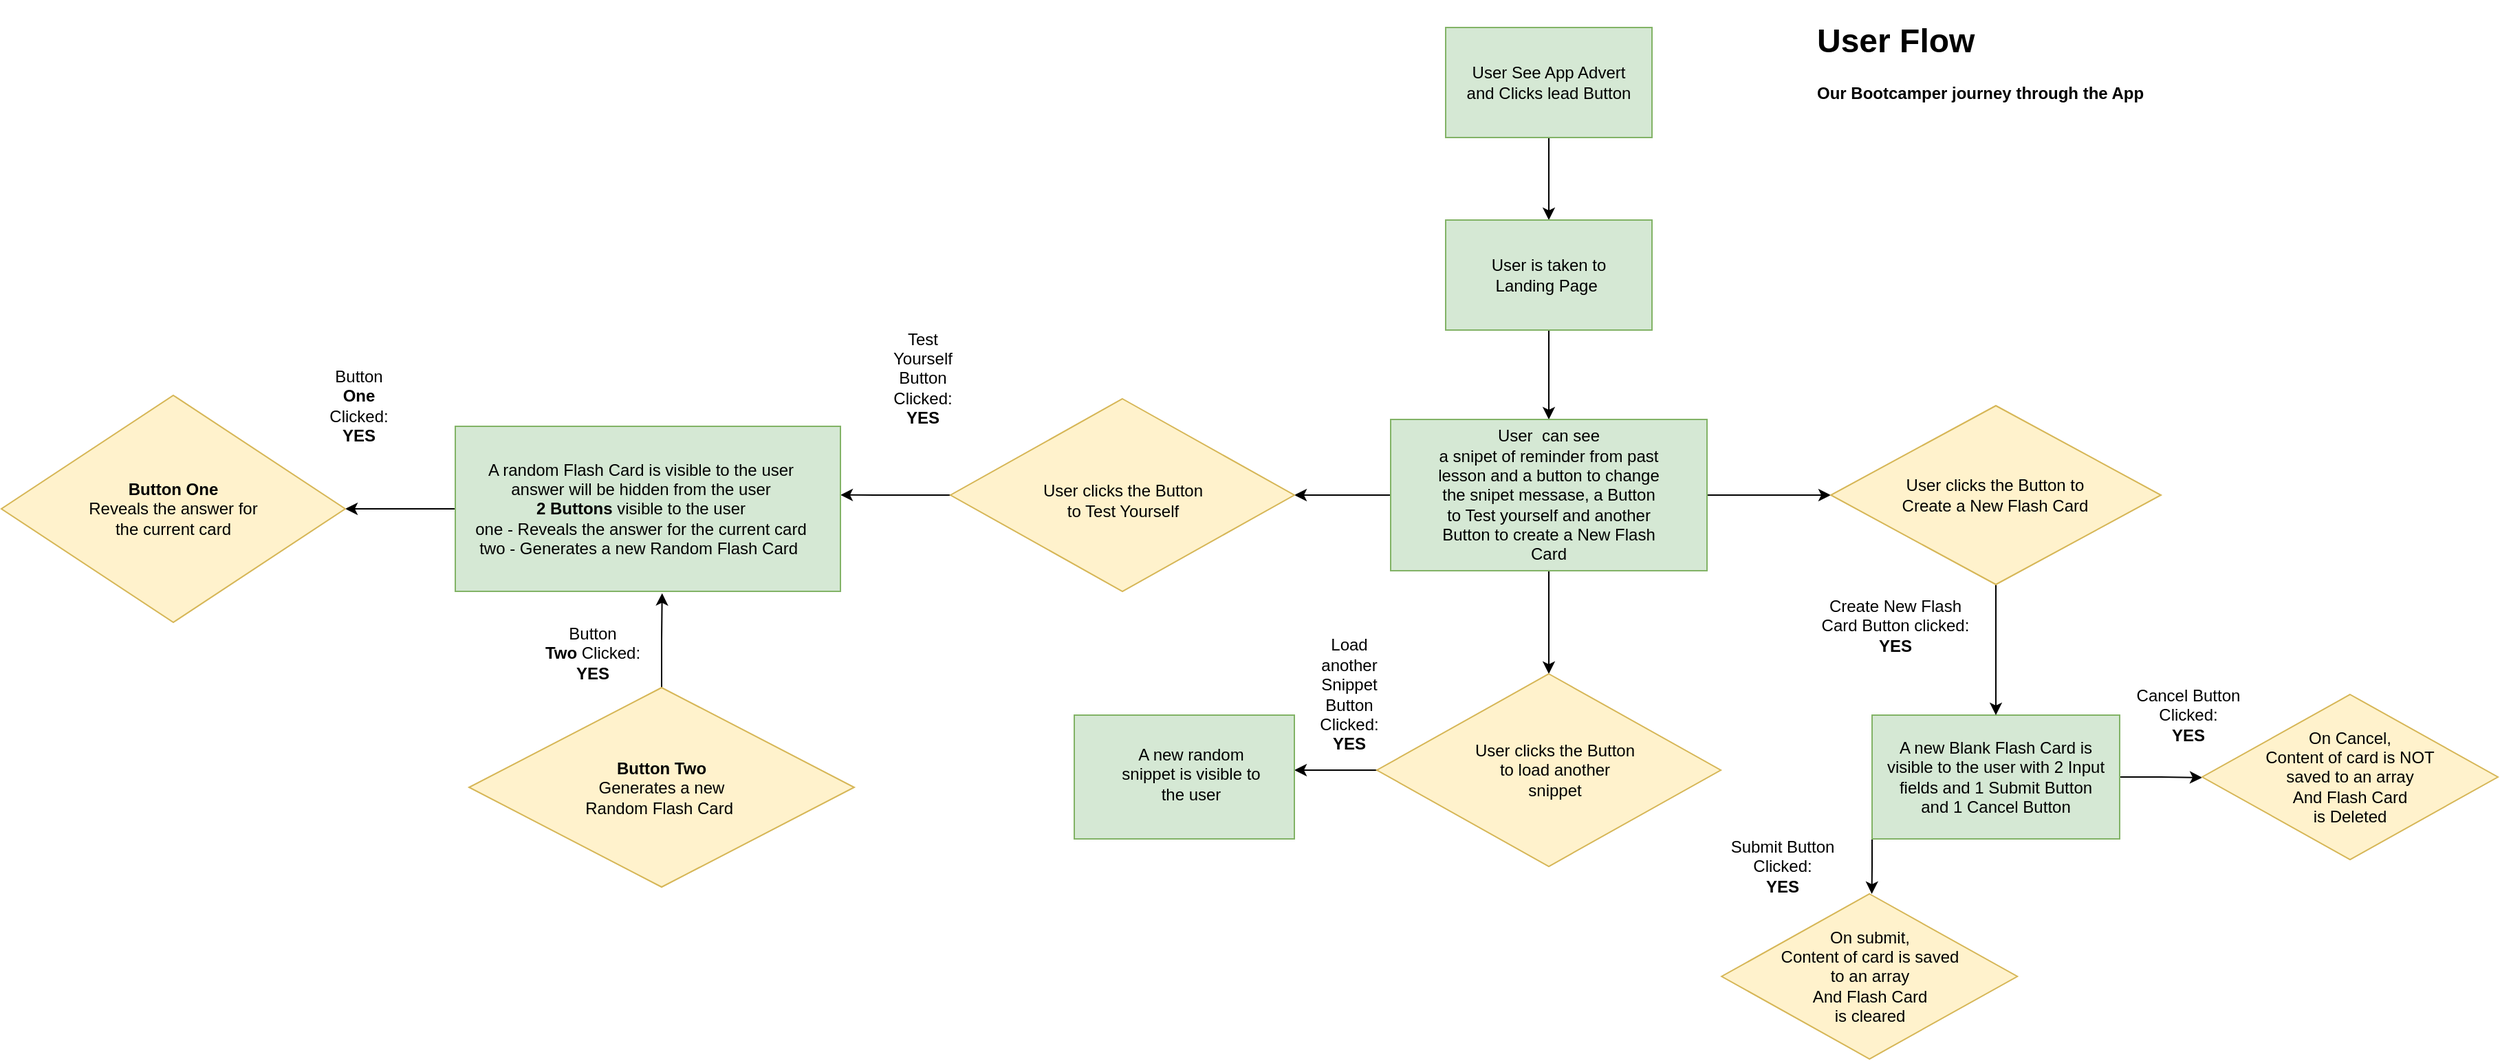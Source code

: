 <mxfile version="21.2.1" type="device">
  <diagram name="Page-1" id="9pni2ANAsoNtbza--Bfk">
    <mxGraphModel dx="2745" dy="638" grid="1" gridSize="10" guides="1" tooltips="1" connect="1" arrows="1" fold="1" page="1" pageScale="1" pageWidth="1654" pageHeight="1169" math="0" shadow="0">
      <root>
        <mxCell id="0" />
        <mxCell id="1" parent="0" />
        <mxCell id="aNk0oDCw3ruPnbdOb1Dp-14" style="edgeStyle=orthogonalEdgeStyle;rounded=0;orthogonalLoop=1;jettySize=auto;html=1;exitX=0.5;exitY=1;exitDx=0;exitDy=0;entryX=0.5;entryY=0;entryDx=0;entryDy=0;" edge="1" parent="1" source="aNk0oDCw3ruPnbdOb1Dp-1" target="aNk0oDCw3ruPnbdOb1Dp-3">
          <mxGeometry relative="1" as="geometry" />
        </mxCell>
        <mxCell id="aNk0oDCw3ruPnbdOb1Dp-1" value="" style="rounded=0;whiteSpace=wrap;html=1;fillColor=#d5e8d4;strokeColor=#82b366;" vertex="1" parent="1">
          <mxGeometry x="290" y="40" width="150" height="80" as="geometry" />
        </mxCell>
        <mxCell id="aNk0oDCw3ruPnbdOb1Dp-2" value="User See App Advert and Clicks lead Button" style="text;html=1;strokeColor=none;fillColor=none;align=center;verticalAlign=middle;whiteSpace=wrap;rounded=0;" vertex="1" parent="1">
          <mxGeometry x="300" y="60" width="130" height="40" as="geometry" />
        </mxCell>
        <mxCell id="aNk0oDCw3ruPnbdOb1Dp-15" style="edgeStyle=orthogonalEdgeStyle;rounded=0;orthogonalLoop=1;jettySize=auto;html=1;exitX=0.5;exitY=1;exitDx=0;exitDy=0;" edge="1" parent="1" source="aNk0oDCw3ruPnbdOb1Dp-3" target="aNk0oDCw3ruPnbdOb1Dp-5">
          <mxGeometry relative="1" as="geometry" />
        </mxCell>
        <mxCell id="aNk0oDCw3ruPnbdOb1Dp-3" value="" style="rounded=0;whiteSpace=wrap;html=1;fillColor=#d5e8d4;strokeColor=#82b366;" vertex="1" parent="1">
          <mxGeometry x="290" y="180" width="150" height="80" as="geometry" />
        </mxCell>
        <mxCell id="aNk0oDCw3ruPnbdOb1Dp-4" value="User is taken to Landing Page&amp;nbsp;" style="text;html=1;strokeColor=none;fillColor=none;align=center;verticalAlign=middle;whiteSpace=wrap;rounded=0;" vertex="1" parent="1">
          <mxGeometry x="300" y="200" width="130" height="40" as="geometry" />
        </mxCell>
        <mxCell id="aNk0oDCw3ruPnbdOb1Dp-11" style="edgeStyle=orthogonalEdgeStyle;rounded=0;orthogonalLoop=1;jettySize=auto;html=1;exitX=0.5;exitY=1;exitDx=0;exitDy=0;entryX=0.5;entryY=0;entryDx=0;entryDy=0;" edge="1" parent="1" source="aNk0oDCw3ruPnbdOb1Dp-5" target="aNk0oDCw3ruPnbdOb1Dp-7">
          <mxGeometry relative="1" as="geometry" />
        </mxCell>
        <mxCell id="aNk0oDCw3ruPnbdOb1Dp-20" style="edgeStyle=orthogonalEdgeStyle;rounded=0;orthogonalLoop=1;jettySize=auto;html=1;exitX=1;exitY=0.5;exitDx=0;exitDy=0;entryX=0;entryY=0.5;entryDx=0;entryDy=0;" edge="1" parent="1" source="aNk0oDCw3ruPnbdOb1Dp-5" target="aNk0oDCw3ruPnbdOb1Dp-18">
          <mxGeometry relative="1" as="geometry" />
        </mxCell>
        <mxCell id="aNk0oDCw3ruPnbdOb1Dp-38" style="edgeStyle=orthogonalEdgeStyle;rounded=0;orthogonalLoop=1;jettySize=auto;html=1;exitX=0;exitY=0.5;exitDx=0;exitDy=0;entryX=1;entryY=0.5;entryDx=0;entryDy=0;" edge="1" parent="1" source="aNk0oDCw3ruPnbdOb1Dp-5" target="aNk0oDCw3ruPnbdOb1Dp-36">
          <mxGeometry relative="1" as="geometry" />
        </mxCell>
        <mxCell id="aNk0oDCw3ruPnbdOb1Dp-5" value="" style="rounded=0;whiteSpace=wrap;html=1;fillColor=#d5e8d4;strokeColor=#82b366;" vertex="1" parent="1">
          <mxGeometry x="250" y="325" width="230" height="110" as="geometry" />
        </mxCell>
        <mxCell id="aNk0oDCw3ruPnbdOb1Dp-6" value="User&amp;nbsp; can see &lt;br&gt;a snipet of reminder from past lesson and a button to change the snipet messase, a Button to Test yourself and another Button to create a New Flash Card" style="text;html=1;strokeColor=none;fillColor=none;align=center;verticalAlign=middle;whiteSpace=wrap;rounded=0;" vertex="1" parent="1">
          <mxGeometry x="280" y="350" width="170" height="60" as="geometry" />
        </mxCell>
        <mxCell id="aNk0oDCw3ruPnbdOb1Dp-12" style="edgeStyle=orthogonalEdgeStyle;rounded=0;orthogonalLoop=1;jettySize=auto;html=1;exitX=0;exitY=0.5;exitDx=0;exitDy=0;" edge="1" parent="1" source="aNk0oDCw3ruPnbdOb1Dp-7">
          <mxGeometry relative="1" as="geometry">
            <mxPoint x="180" y="580" as="targetPoint" />
          </mxGeometry>
        </mxCell>
        <mxCell id="aNk0oDCw3ruPnbdOb1Dp-7" value="" style="rhombus;whiteSpace=wrap;html=1;fillColor=#fff2cc;strokeColor=#d6b656;" vertex="1" parent="1">
          <mxGeometry x="240" y="510" width="250" height="140" as="geometry" />
        </mxCell>
        <mxCell id="aNk0oDCw3ruPnbdOb1Dp-8" value="User clicks the Button to load another snippet" style="text;html=1;strokeColor=none;fillColor=none;align=center;verticalAlign=middle;whiteSpace=wrap;rounded=0;" vertex="1" parent="1">
          <mxGeometry x="307.5" y="567.5" width="122.5" height="25" as="geometry" />
        </mxCell>
        <mxCell id="aNk0oDCw3ruPnbdOb1Dp-9" value="" style="rounded=0;whiteSpace=wrap;html=1;fillColor=#d5e8d4;strokeColor=#82b366;" vertex="1" parent="1">
          <mxGeometry x="20" y="540" width="160" height="90" as="geometry" />
        </mxCell>
        <mxCell id="aNk0oDCw3ruPnbdOb1Dp-10" value="A new random snippet is visible to the user" style="text;html=1;strokeColor=none;fillColor=none;align=center;verticalAlign=middle;whiteSpace=wrap;rounded=0;" vertex="1" parent="1">
          <mxGeometry x="50" y="570" width="110" height="26.25" as="geometry" />
        </mxCell>
        <mxCell id="aNk0oDCw3ruPnbdOb1Dp-16" value="Load another Snippet Button Clicked:&lt;br&gt;&lt;b&gt;YES&lt;/b&gt;" style="text;html=1;strokeColor=none;fillColor=none;align=center;verticalAlign=middle;whiteSpace=wrap;rounded=0;" vertex="1" parent="1">
          <mxGeometry x="190" y="510" width="60" height="30" as="geometry" />
        </mxCell>
        <mxCell id="aNk0oDCw3ruPnbdOb1Dp-25" style="edgeStyle=orthogonalEdgeStyle;rounded=0;orthogonalLoop=1;jettySize=auto;html=1;exitX=0;exitY=1;exitDx=0;exitDy=0;" edge="1" parent="1" source="aNk0oDCw3ruPnbdOb1Dp-17">
          <mxGeometry relative="1" as="geometry">
            <mxPoint x="599.8" y="670" as="targetPoint" />
          </mxGeometry>
        </mxCell>
        <mxCell id="aNk0oDCw3ruPnbdOb1Dp-29" style="edgeStyle=orthogonalEdgeStyle;rounded=0;orthogonalLoop=1;jettySize=auto;html=1;exitX=1;exitY=0.5;exitDx=0;exitDy=0;" edge="1" parent="1" source="aNk0oDCw3ruPnbdOb1Dp-17">
          <mxGeometry relative="1" as="geometry">
            <mxPoint x="840" y="585.4" as="targetPoint" />
          </mxGeometry>
        </mxCell>
        <mxCell id="aNk0oDCw3ruPnbdOb1Dp-17" value="A new Blank Flash Card is&lt;br&gt;visible to the user with 2 Input fields and 1 Submit Button&lt;br&gt;and 1 Cancel Button" style="rounded=0;whiteSpace=wrap;html=1;fillColor=#d5e8d4;strokeColor=#82b366;" vertex="1" parent="1">
          <mxGeometry x="600" y="540" width="180" height="90" as="geometry" />
        </mxCell>
        <mxCell id="aNk0oDCw3ruPnbdOb1Dp-21" style="edgeStyle=orthogonalEdgeStyle;rounded=0;orthogonalLoop=1;jettySize=auto;html=1;exitX=0.5;exitY=1;exitDx=0;exitDy=0;entryX=0.5;entryY=0;entryDx=0;entryDy=0;" edge="1" parent="1" source="aNk0oDCw3ruPnbdOb1Dp-18" target="aNk0oDCw3ruPnbdOb1Dp-17">
          <mxGeometry relative="1" as="geometry" />
        </mxCell>
        <mxCell id="aNk0oDCw3ruPnbdOb1Dp-18" value="" style="rhombus;whiteSpace=wrap;html=1;fillColor=#fff2cc;strokeColor=#d6b656;" vertex="1" parent="1">
          <mxGeometry x="570" y="315" width="240" height="130" as="geometry" />
        </mxCell>
        <mxCell id="aNk0oDCw3ruPnbdOb1Dp-19" value="User clicks the Button to Create a New Flash Card" style="text;html=1;strokeColor=none;fillColor=none;align=center;verticalAlign=middle;whiteSpace=wrap;rounded=0;" vertex="1" parent="1">
          <mxGeometry x="614.38" y="363.75" width="151.25" height="32.5" as="geometry" />
        </mxCell>
        <mxCell id="aNk0oDCw3ruPnbdOb1Dp-22" value="Create New Flash Card Button clicked:&lt;br&gt;&lt;b&gt;YES&lt;/b&gt;" style="text;html=1;strokeColor=none;fillColor=none;align=center;verticalAlign=middle;whiteSpace=wrap;rounded=0;" vertex="1" parent="1">
          <mxGeometry x="560" y="460" width="114.38" height="30" as="geometry" />
        </mxCell>
        <mxCell id="aNk0oDCw3ruPnbdOb1Dp-23" value="On submit,&lt;br&gt;Content of card is saved&lt;br&gt;to an array&lt;br&gt;And Flash Card&lt;br&gt;is cleared" style="rhombus;whiteSpace=wrap;html=1;fillColor=#fff2cc;strokeColor=#d6b656;" vertex="1" parent="1">
          <mxGeometry x="490.63" y="670" width="215" height="120" as="geometry" />
        </mxCell>
        <mxCell id="aNk0oDCw3ruPnbdOb1Dp-26" value="Submit Button Clicked:&lt;br&gt;&lt;b&gt;YES&lt;/b&gt;" style="text;html=1;strokeColor=none;fillColor=none;align=center;verticalAlign=middle;whiteSpace=wrap;rounded=0;" vertex="1" parent="1">
          <mxGeometry x="480" y="630" width="110" height="40" as="geometry" />
        </mxCell>
        <mxCell id="aNk0oDCw3ruPnbdOb1Dp-27" value="On Cancel,&lt;br&gt;Content of card is NOT&lt;br&gt;saved to an array&lt;br&gt;And Flash Card&lt;br&gt;is Deleted" style="rhombus;whiteSpace=wrap;html=1;fillColor=#fff2cc;strokeColor=#d6b656;" vertex="1" parent="1">
          <mxGeometry x="840" y="525" width="215" height="120" as="geometry" />
        </mxCell>
        <mxCell id="aNk0oDCw3ruPnbdOb1Dp-30" value="Cancel Button Clicked:&lt;br&gt;&lt;b&gt;YES&lt;/b&gt;" style="text;html=1;strokeColor=none;fillColor=none;align=center;verticalAlign=middle;whiteSpace=wrap;rounded=0;" vertex="1" parent="1">
          <mxGeometry x="790" y="525" width="80" height="30" as="geometry" />
        </mxCell>
        <mxCell id="aNk0oDCw3ruPnbdOb1Dp-34" value="&lt;h1&gt;User Flow&lt;/h1&gt;&lt;p&gt;&lt;b&gt;Our Bootcamper journey through the App&lt;/b&gt;&lt;/p&gt;" style="text;html=1;strokeColor=none;fillColor=none;spacing=5;spacingTop=-20;whiteSpace=wrap;overflow=hidden;rounded=0;" vertex="1" parent="1">
          <mxGeometry x="555" y="30" width="275" height="80" as="geometry" />
        </mxCell>
        <mxCell id="aNk0oDCw3ruPnbdOb1Dp-42" style="edgeStyle=orthogonalEdgeStyle;rounded=0;orthogonalLoop=1;jettySize=auto;html=1;exitX=0;exitY=0.5;exitDx=0;exitDy=0;" edge="1" parent="1" source="aNk0oDCw3ruPnbdOb1Dp-36">
          <mxGeometry relative="1" as="geometry">
            <mxPoint x="-150" y="379.895" as="targetPoint" />
          </mxGeometry>
        </mxCell>
        <mxCell id="aNk0oDCw3ruPnbdOb1Dp-36" value="" style="rhombus;whiteSpace=wrap;html=1;fillColor=#fff2cc;strokeColor=#d6b656;" vertex="1" parent="1">
          <mxGeometry x="-70" y="310" width="250" height="140" as="geometry" />
        </mxCell>
        <mxCell id="aNk0oDCw3ruPnbdOb1Dp-37" value="User clicks the Button to Test Yourself" style="text;html=1;strokeColor=none;fillColor=none;align=center;verticalAlign=middle;whiteSpace=wrap;rounded=0;" vertex="1" parent="1">
          <mxGeometry x="-6.25" y="371.25" width="122.5" height="25" as="geometry" />
        </mxCell>
        <mxCell id="aNk0oDCw3ruPnbdOb1Dp-39" value="Test Yourself Button Clicked:&lt;br&gt;&lt;b&gt;YES&lt;/b&gt;" style="text;html=1;strokeColor=none;fillColor=none;align=center;verticalAlign=middle;whiteSpace=wrap;rounded=0;" vertex="1" parent="1">
          <mxGeometry x="-120" y="280" width="60" height="30" as="geometry" />
        </mxCell>
        <mxCell id="aNk0oDCw3ruPnbdOb1Dp-45" style="edgeStyle=orthogonalEdgeStyle;rounded=0;orthogonalLoop=1;jettySize=auto;html=1;exitX=0;exitY=0.5;exitDx=0;exitDy=0;" edge="1" parent="1" source="aNk0oDCw3ruPnbdOb1Dp-40" target="aNk0oDCw3ruPnbdOb1Dp-46">
          <mxGeometry relative="1" as="geometry">
            <mxPoint x="-550.0" y="390.391" as="targetPoint" />
          </mxGeometry>
        </mxCell>
        <mxCell id="aNk0oDCw3ruPnbdOb1Dp-40" value="" style="rounded=0;whiteSpace=wrap;html=1;fillColor=#d5e8d4;strokeColor=#82b366;" vertex="1" parent="1">
          <mxGeometry x="-430" y="330" width="280" height="120" as="geometry" />
        </mxCell>
        <mxCell id="aNk0oDCw3ruPnbdOb1Dp-41" value="A random Flash Card is visible to the user&lt;br&gt;answer will be hidden from the user&lt;br&gt;&lt;b&gt;2 Buttons&lt;/b&gt; visible to the user&lt;br&gt;one - Reveals the answer for the current card&lt;br&gt;two - Generates a new Random Flash Card&amp;nbsp;" style="text;html=1;strokeColor=none;fillColor=none;align=center;verticalAlign=middle;whiteSpace=wrap;rounded=0;" vertex="1" parent="1">
          <mxGeometry x="-420" y="376.87" width="250" height="26.25" as="geometry" />
        </mxCell>
        <mxCell id="aNk0oDCw3ruPnbdOb1Dp-44" style="edgeStyle=orthogonalEdgeStyle;rounded=0;orthogonalLoop=1;jettySize=auto;html=1;exitX=0.5;exitY=0;exitDx=0;exitDy=0;entryX=0.537;entryY=1.011;entryDx=0;entryDy=0;entryPerimeter=0;" edge="1" parent="1" source="aNk0oDCw3ruPnbdOb1Dp-43" target="aNk0oDCw3ruPnbdOb1Dp-40">
          <mxGeometry relative="1" as="geometry" />
        </mxCell>
        <mxCell id="aNk0oDCw3ruPnbdOb1Dp-43" value="&lt;b&gt;Button Two&lt;/b&gt;&lt;br&gt;Generates a new&lt;br&gt;Random Flash Card&amp;nbsp;" style="rhombus;whiteSpace=wrap;html=1;fillColor=#fff2cc;strokeColor=#d6b656;" vertex="1" parent="1">
          <mxGeometry x="-420" y="520" width="280" height="145" as="geometry" />
        </mxCell>
        <mxCell id="aNk0oDCw3ruPnbdOb1Dp-46" value="&lt;b&gt;Button One&lt;/b&gt;&lt;br&gt;Reveals the answer for&lt;br&gt;the current card" style="rhombus;whiteSpace=wrap;html=1;fillColor=#fff2cc;strokeColor=#d6b656;" vertex="1" parent="1">
          <mxGeometry x="-760" y="307.5" width="250" height="165" as="geometry" />
        </mxCell>
        <mxCell id="aNk0oDCw3ruPnbdOb1Dp-47" value="Button &lt;b&gt;One&lt;/b&gt; Clicked:&lt;br&gt;&lt;b&gt;YES&lt;/b&gt;" style="text;html=1;strokeColor=none;fillColor=none;align=center;verticalAlign=middle;whiteSpace=wrap;rounded=0;" vertex="1" parent="1">
          <mxGeometry x="-530" y="300" width="60" height="30" as="geometry" />
        </mxCell>
        <mxCell id="aNk0oDCw3ruPnbdOb1Dp-48" value="Button &lt;b&gt;Two&lt;/b&gt;&amp;nbsp;Clicked:&lt;br&gt;&lt;b&gt;YES&lt;/b&gt;" style="text;html=1;strokeColor=none;fillColor=none;align=center;verticalAlign=middle;whiteSpace=wrap;rounded=0;" vertex="1" parent="1">
          <mxGeometry x="-360" y="480" width="60" height="30" as="geometry" />
        </mxCell>
      </root>
    </mxGraphModel>
  </diagram>
</mxfile>
